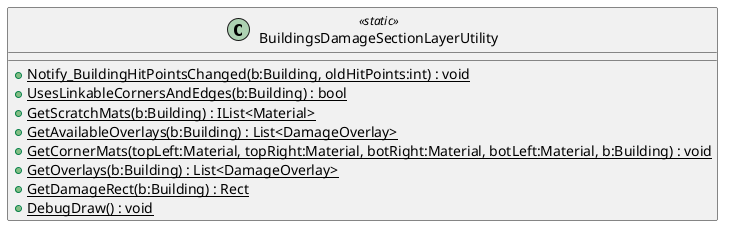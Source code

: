 @startuml
class BuildingsDamageSectionLayerUtility <<static>> {
    + {static} Notify_BuildingHitPointsChanged(b:Building, oldHitPoints:int) : void
    + {static} UsesLinkableCornersAndEdges(b:Building) : bool
    + {static} GetScratchMats(b:Building) : IList<Material>
    + {static} GetAvailableOverlays(b:Building) : List<DamageOverlay>
    + {static} GetCornerMats(topLeft:Material, topRight:Material, botRight:Material, botLeft:Material, b:Building) : void
    + {static} GetOverlays(b:Building) : List<DamageOverlay>
    + {static} GetDamageRect(b:Building) : Rect
    + {static} DebugDraw() : void
}
@enduml
